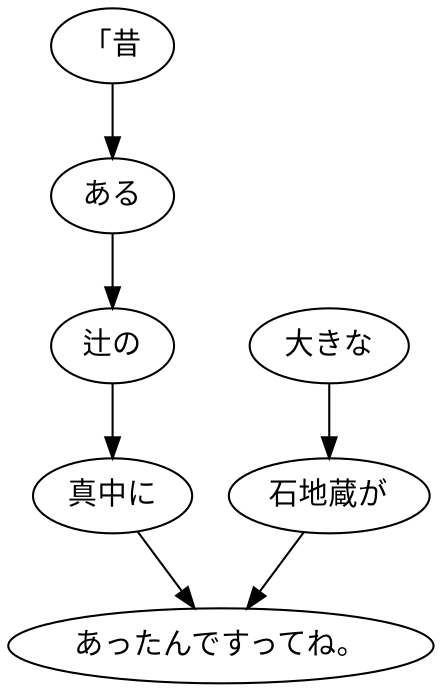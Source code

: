 digraph graph6836 {
	node0 [label="「昔"];
	node1 [label="ある"];
	node2 [label="辻の"];
	node3 [label="真中に"];
	node4 [label="大きな"];
	node5 [label="石地蔵が"];
	node6 [label="あったんですってね。"];
	node0 -> node1;
	node1 -> node2;
	node2 -> node3;
	node3 -> node6;
	node4 -> node5;
	node5 -> node6;
}
